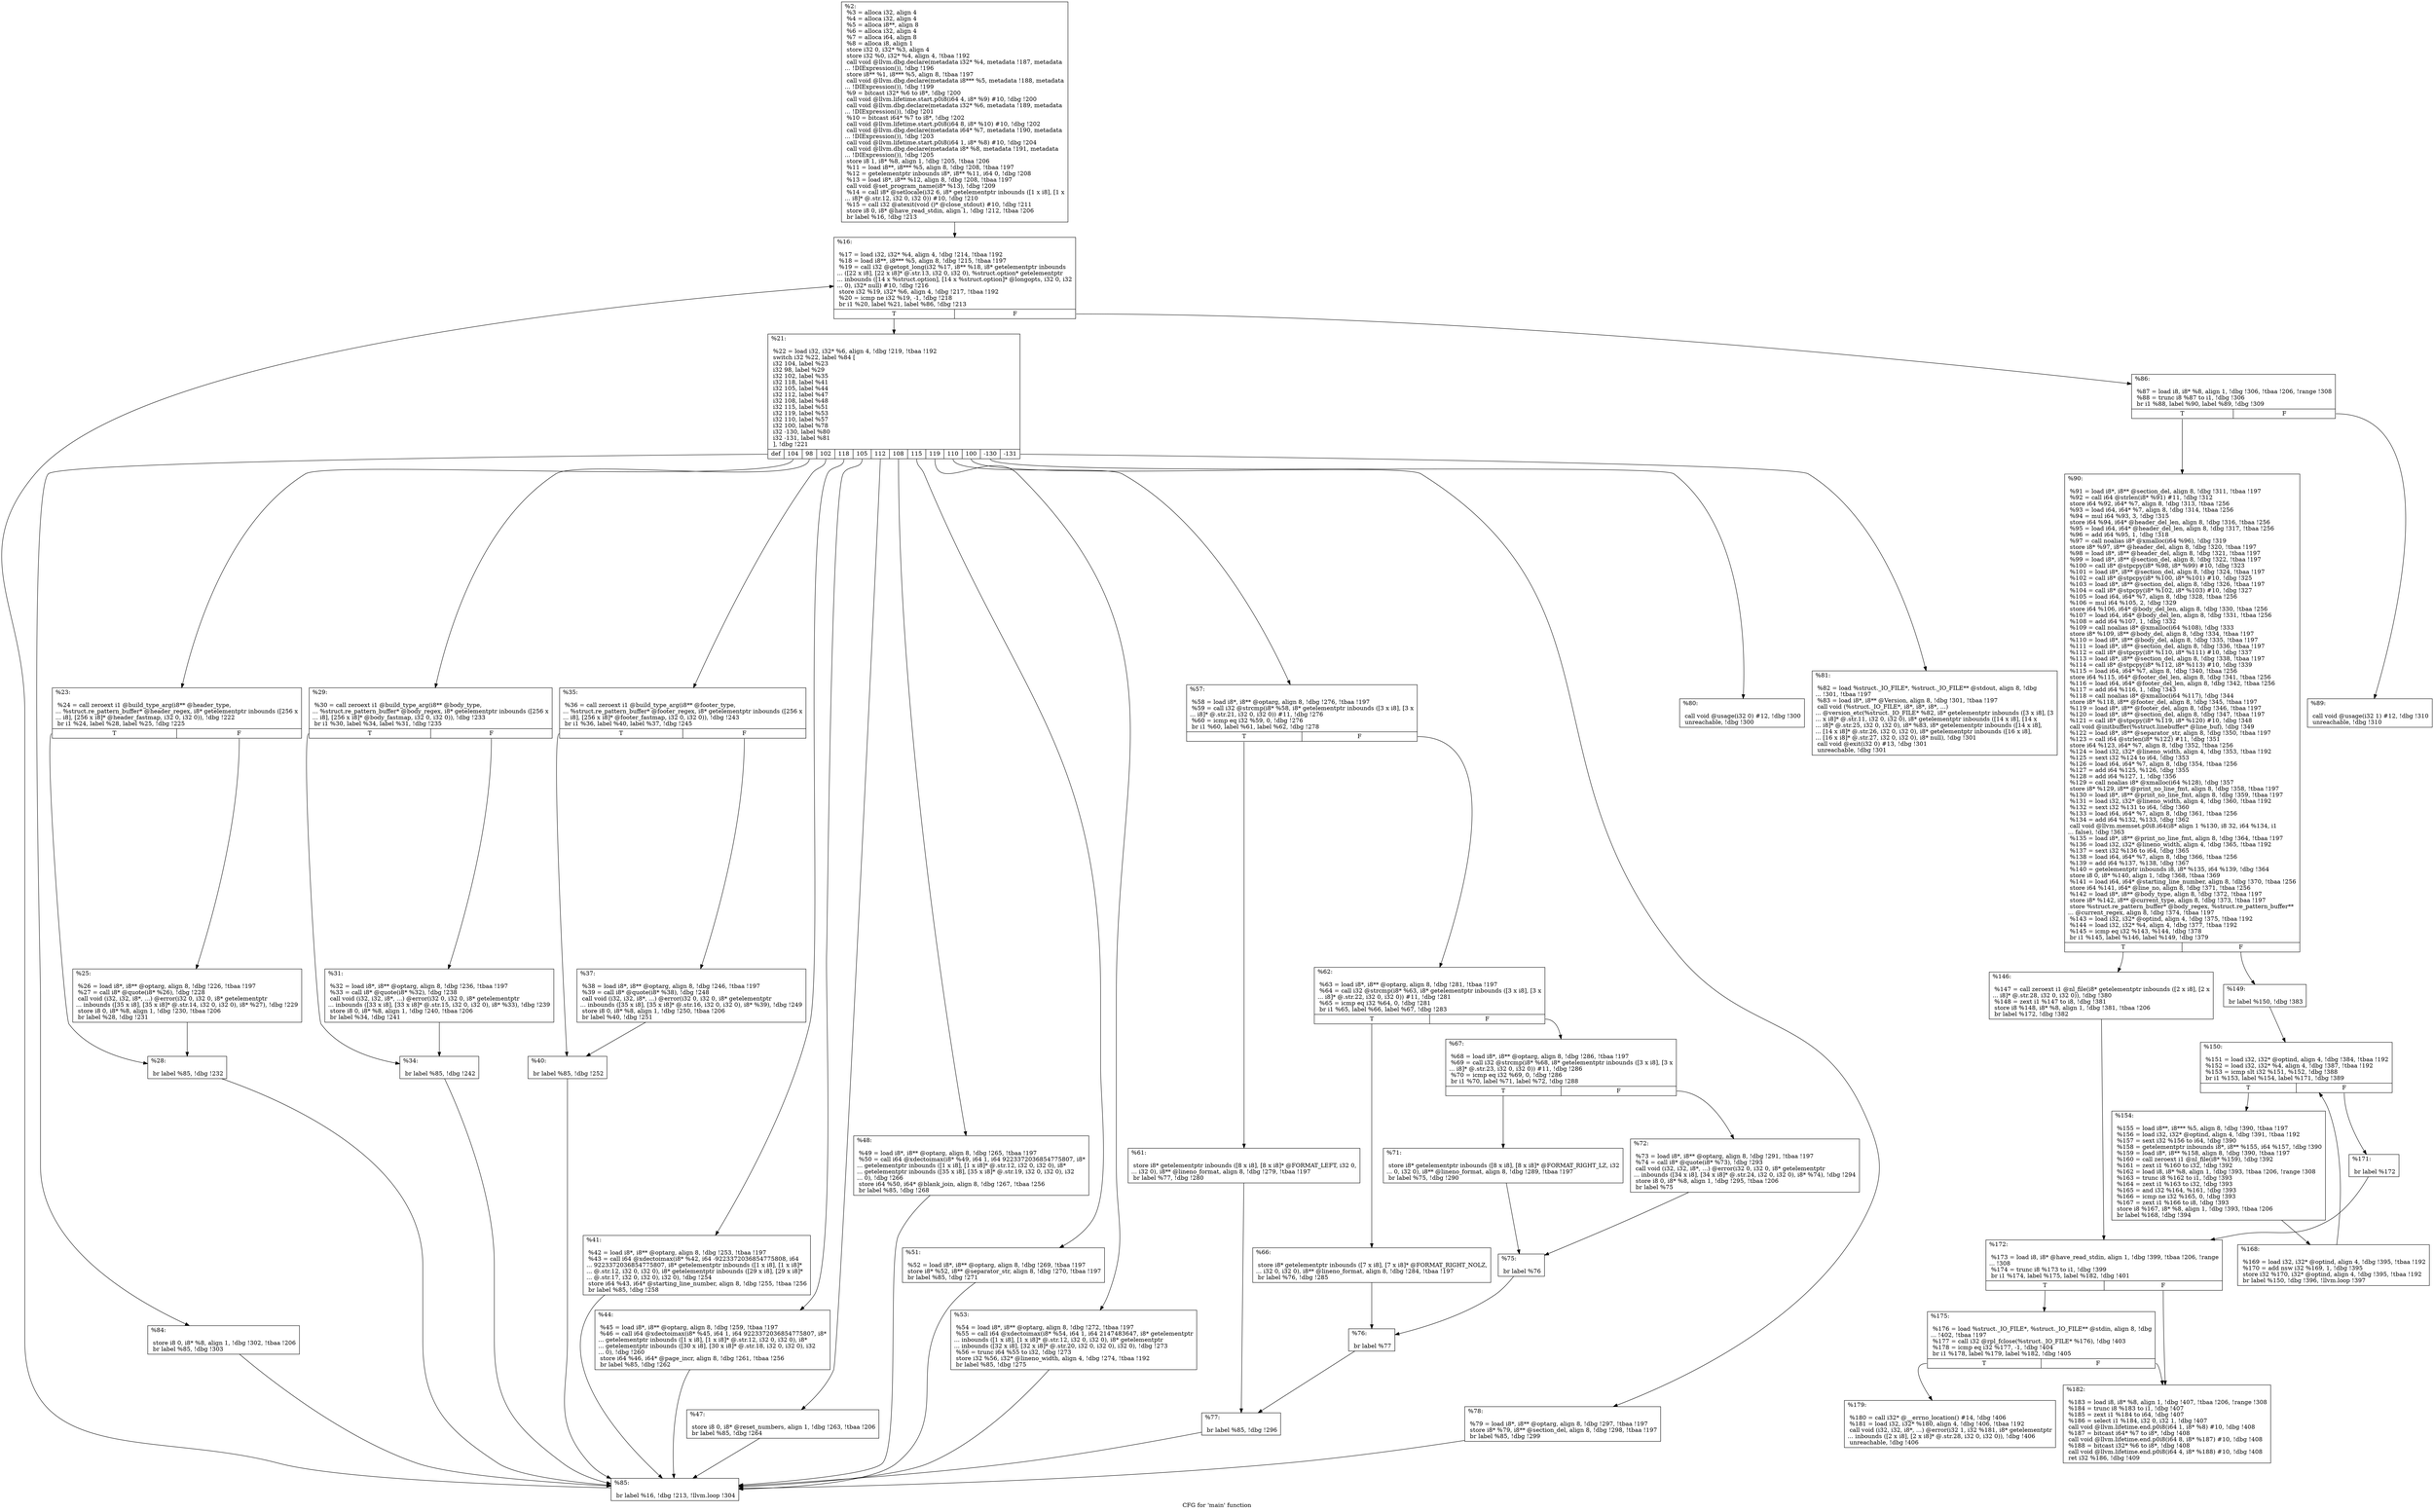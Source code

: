 digraph "CFG for 'main' function" {
	label="CFG for 'main' function";

	Node0xf01350 [shape=record,label="{%2:\l  %3 = alloca i32, align 4\l  %4 = alloca i32, align 4\l  %5 = alloca i8**, align 8\l  %6 = alloca i32, align 4\l  %7 = alloca i64, align 8\l  %8 = alloca i8, align 1\l  store i32 0, i32* %3, align 4\l  store i32 %0, i32* %4, align 4, !tbaa !192\l  call void @llvm.dbg.declare(metadata i32* %4, metadata !187, metadata\l... !DIExpression()), !dbg !196\l  store i8** %1, i8*** %5, align 8, !tbaa !197\l  call void @llvm.dbg.declare(metadata i8*** %5, metadata !188, metadata\l... !DIExpression()), !dbg !199\l  %9 = bitcast i32* %6 to i8*, !dbg !200\l  call void @llvm.lifetime.start.p0i8(i64 4, i8* %9) #10, !dbg !200\l  call void @llvm.dbg.declare(metadata i32* %6, metadata !189, metadata\l... !DIExpression()), !dbg !201\l  %10 = bitcast i64* %7 to i8*, !dbg !202\l  call void @llvm.lifetime.start.p0i8(i64 8, i8* %10) #10, !dbg !202\l  call void @llvm.dbg.declare(metadata i64* %7, metadata !190, metadata\l... !DIExpression()), !dbg !203\l  call void @llvm.lifetime.start.p0i8(i64 1, i8* %8) #10, !dbg !204\l  call void @llvm.dbg.declare(metadata i8* %8, metadata !191, metadata\l... !DIExpression()), !dbg !205\l  store i8 1, i8* %8, align 1, !dbg !205, !tbaa !206\l  %11 = load i8**, i8*** %5, align 8, !dbg !208, !tbaa !197\l  %12 = getelementptr inbounds i8*, i8** %11, i64 0, !dbg !208\l  %13 = load i8*, i8** %12, align 8, !dbg !208, !tbaa !197\l  call void @set_program_name(i8* %13), !dbg !209\l  %14 = call i8* @setlocale(i32 6, i8* getelementptr inbounds ([1 x i8], [1 x\l... i8]* @.str.12, i32 0, i32 0)) #10, !dbg !210\l  %15 = call i32 @atexit(void ()* @close_stdout) #10, !dbg !211\l  store i8 0, i8* @have_read_stdin, align 1, !dbg !212, !tbaa !206\l  br label %16, !dbg !213\l}"];
	Node0xf01350 -> Node0xf01520;
	Node0xf01520 [shape=record,label="{%16:\l\l  %17 = load i32, i32* %4, align 4, !dbg !214, !tbaa !192\l  %18 = load i8**, i8*** %5, align 8, !dbg !215, !tbaa !197\l  %19 = call i32 @getopt_long(i32 %17, i8** %18, i8* getelementptr inbounds\l... ([22 x i8], [22 x i8]* @.str.13, i32 0, i32 0), %struct.option* getelementptr\l... inbounds ([14 x %struct.option], [14 x %struct.option]* @longopts, i32 0, i32\l... 0), i32* null) #10, !dbg !216\l  store i32 %19, i32* %6, align 4, !dbg !217, !tbaa !192\l  %20 = icmp ne i32 %19, -1, !dbg !218\l  br i1 %20, label %21, label %86, !dbg !213\l|{<s0>T|<s1>F}}"];
	Node0xf01520:s0 -> Node0xf01570;
	Node0xf01520:s1 -> Node0xf01f20;
	Node0xf01570 [shape=record,label="{%21:\l\l  %22 = load i32, i32* %6, align 4, !dbg !219, !tbaa !192\l  switch i32 %22, label %84 [\l    i32 104, label %23\l    i32 98, label %29\l    i32 102, label %35\l    i32 118, label %41\l    i32 105, label %44\l    i32 112, label %47\l    i32 108, label %48\l    i32 115, label %51\l    i32 119, label %53\l    i32 110, label %57\l    i32 100, label %78\l    i32 -130, label %80\l    i32 -131, label %81\l  ], !dbg !221\l|{<s0>def|<s1>104|<s2>98|<s3>102|<s4>118|<s5>105|<s6>112|<s7>108|<s8>115|<s9>119|<s10>110|<s11>100|<s12>-130|<s13>-131}}"];
	Node0xf01570:s0 -> Node0xf01e80;
	Node0xf01570:s1 -> Node0xf015c0;
	Node0xf01570:s2 -> Node0xf016b0;
	Node0xf01570:s3 -> Node0xf017a0;
	Node0xf01570:s4 -> Node0xf01890;
	Node0xf01570:s5 -> Node0xf018e0;
	Node0xf01570:s6 -> Node0xf01930;
	Node0xf01570:s7 -> Node0xf01980;
	Node0xf01570:s8 -> Node0xf019d0;
	Node0xf01570:s9 -> Node0xf01a20;
	Node0xf01570:s10 -> Node0xf01a70;
	Node0xf01570:s11 -> Node0xf01d90;
	Node0xf01570:s12 -> Node0xf01de0;
	Node0xf01570:s13 -> Node0xf01e30;
	Node0xf015c0 [shape=record,label="{%23:\l\l  %24 = call zeroext i1 @build_type_arg(i8** @header_type,\l... %struct.re_pattern_buffer* @header_regex, i8* getelementptr inbounds ([256 x\l... i8], [256 x i8]* @header_fastmap, i32 0, i32 0)), !dbg !222\l  br i1 %24, label %28, label %25, !dbg !225\l|{<s0>T|<s1>F}}"];
	Node0xf015c0:s0 -> Node0xf01660;
	Node0xf015c0:s1 -> Node0xf01610;
	Node0xf01610 [shape=record,label="{%25:\l\l  %26 = load i8*, i8** @optarg, align 8, !dbg !226, !tbaa !197\l  %27 = call i8* @quote(i8* %26), !dbg !228\l  call void (i32, i32, i8*, ...) @error(i32 0, i32 0, i8* getelementptr\l... inbounds ([35 x i8], [35 x i8]* @.str.14, i32 0, i32 0), i8* %27), !dbg !229\l  store i8 0, i8* %8, align 1, !dbg !230, !tbaa !206\l  br label %28, !dbg !231\l}"];
	Node0xf01610 -> Node0xf01660;
	Node0xf01660 [shape=record,label="{%28:\l\l  br label %85, !dbg !232\l}"];
	Node0xf01660 -> Node0xf01ed0;
	Node0xf016b0 [shape=record,label="{%29:\l\l  %30 = call zeroext i1 @build_type_arg(i8** @body_type,\l... %struct.re_pattern_buffer* @body_regex, i8* getelementptr inbounds ([256 x\l... i8], [256 x i8]* @body_fastmap, i32 0, i32 0)), !dbg !233\l  br i1 %30, label %34, label %31, !dbg !235\l|{<s0>T|<s1>F}}"];
	Node0xf016b0:s0 -> Node0xf01750;
	Node0xf016b0:s1 -> Node0xf01700;
	Node0xf01700 [shape=record,label="{%31:\l\l  %32 = load i8*, i8** @optarg, align 8, !dbg !236, !tbaa !197\l  %33 = call i8* @quote(i8* %32), !dbg !238\l  call void (i32, i32, i8*, ...) @error(i32 0, i32 0, i8* getelementptr\l... inbounds ([33 x i8], [33 x i8]* @.str.15, i32 0, i32 0), i8* %33), !dbg !239\l  store i8 0, i8* %8, align 1, !dbg !240, !tbaa !206\l  br label %34, !dbg !241\l}"];
	Node0xf01700 -> Node0xf01750;
	Node0xf01750 [shape=record,label="{%34:\l\l  br label %85, !dbg !242\l}"];
	Node0xf01750 -> Node0xf01ed0;
	Node0xf017a0 [shape=record,label="{%35:\l\l  %36 = call zeroext i1 @build_type_arg(i8** @footer_type,\l... %struct.re_pattern_buffer* @footer_regex, i8* getelementptr inbounds ([256 x\l... i8], [256 x i8]* @footer_fastmap, i32 0, i32 0)), !dbg !243\l  br i1 %36, label %40, label %37, !dbg !245\l|{<s0>T|<s1>F}}"];
	Node0xf017a0:s0 -> Node0xf01840;
	Node0xf017a0:s1 -> Node0xf017f0;
	Node0xf017f0 [shape=record,label="{%37:\l\l  %38 = load i8*, i8** @optarg, align 8, !dbg !246, !tbaa !197\l  %39 = call i8* @quote(i8* %38), !dbg !248\l  call void (i32, i32, i8*, ...) @error(i32 0, i32 0, i8* getelementptr\l... inbounds ([35 x i8], [35 x i8]* @.str.16, i32 0, i32 0), i8* %39), !dbg !249\l  store i8 0, i8* %8, align 1, !dbg !250, !tbaa !206\l  br label %40, !dbg !251\l}"];
	Node0xf017f0 -> Node0xf01840;
	Node0xf01840 [shape=record,label="{%40:\l\l  br label %85, !dbg !252\l}"];
	Node0xf01840 -> Node0xf01ed0;
	Node0xf01890 [shape=record,label="{%41:\l\l  %42 = load i8*, i8** @optarg, align 8, !dbg !253, !tbaa !197\l  %43 = call i64 @xdectoimax(i8* %42, i64 -9223372036854775808, i64\l... 9223372036854775807, i8* getelementptr inbounds ([1 x i8], [1 x i8]*\l... @.str.12, i32 0, i32 0), i8* getelementptr inbounds ([29 x i8], [29 x i8]*\l... @.str.17, i32 0, i32 0), i32 0), !dbg !254\l  store i64 %43, i64* @starting_line_number, align 8, !dbg !255, !tbaa !256\l  br label %85, !dbg !258\l}"];
	Node0xf01890 -> Node0xf01ed0;
	Node0xf018e0 [shape=record,label="{%44:\l\l  %45 = load i8*, i8** @optarg, align 8, !dbg !259, !tbaa !197\l  %46 = call i64 @xdectoimax(i8* %45, i64 1, i64 9223372036854775807, i8*\l... getelementptr inbounds ([1 x i8], [1 x i8]* @.str.12, i32 0, i32 0), i8*\l... getelementptr inbounds ([30 x i8], [30 x i8]* @.str.18, i32 0, i32 0), i32\l... 0), !dbg !260\l  store i64 %46, i64* @page_incr, align 8, !dbg !261, !tbaa !256\l  br label %85, !dbg !262\l}"];
	Node0xf018e0 -> Node0xf01ed0;
	Node0xf01930 [shape=record,label="{%47:\l\l  store i8 0, i8* @reset_numbers, align 1, !dbg !263, !tbaa !206\l  br label %85, !dbg !264\l}"];
	Node0xf01930 -> Node0xf01ed0;
	Node0xf01980 [shape=record,label="{%48:\l\l  %49 = load i8*, i8** @optarg, align 8, !dbg !265, !tbaa !197\l  %50 = call i64 @xdectoimax(i8* %49, i64 1, i64 9223372036854775807, i8*\l... getelementptr inbounds ([1 x i8], [1 x i8]* @.str.12, i32 0, i32 0), i8*\l... getelementptr inbounds ([35 x i8], [35 x i8]* @.str.19, i32 0, i32 0), i32\l... 0), !dbg !266\l  store i64 %50, i64* @blank_join, align 8, !dbg !267, !tbaa !256\l  br label %85, !dbg !268\l}"];
	Node0xf01980 -> Node0xf01ed0;
	Node0xf019d0 [shape=record,label="{%51:\l\l  %52 = load i8*, i8** @optarg, align 8, !dbg !269, !tbaa !197\l  store i8* %52, i8** @separator_str, align 8, !dbg !270, !tbaa !197\l  br label %85, !dbg !271\l}"];
	Node0xf019d0 -> Node0xf01ed0;
	Node0xf01a20 [shape=record,label="{%53:\l\l  %54 = load i8*, i8** @optarg, align 8, !dbg !272, !tbaa !197\l  %55 = call i64 @xdectoimax(i8* %54, i64 1, i64 2147483647, i8* getelementptr\l... inbounds ([1 x i8], [1 x i8]* @.str.12, i32 0, i32 0), i8* getelementptr\l... inbounds ([32 x i8], [32 x i8]* @.str.20, i32 0, i32 0), i32 0), !dbg !273\l  %56 = trunc i64 %55 to i32, !dbg !273\l  store i32 %56, i32* @lineno_width, align 4, !dbg !274, !tbaa !192\l  br label %85, !dbg !275\l}"];
	Node0xf01a20 -> Node0xf01ed0;
	Node0xf01a70 [shape=record,label="{%57:\l\l  %58 = load i8*, i8** @optarg, align 8, !dbg !276, !tbaa !197\l  %59 = call i32 @strcmp(i8* %58, i8* getelementptr inbounds ([3 x i8], [3 x\l... i8]* @.str.21, i32 0, i32 0)) #11, !dbg !276\l  %60 = icmp eq i32 %59, 0, !dbg !276\l  br i1 %60, label %61, label %62, !dbg !278\l|{<s0>T|<s1>F}}"];
	Node0xf01a70:s0 -> Node0xf01ac0;
	Node0xf01a70:s1 -> Node0xf01b10;
	Node0xf01ac0 [shape=record,label="{%61:\l\l  store i8* getelementptr inbounds ([8 x i8], [8 x i8]* @FORMAT_LEFT, i32 0,\l... i32 0), i8** @lineno_format, align 8, !dbg !279, !tbaa !197\l  br label %77, !dbg !280\l}"];
	Node0xf01ac0 -> Node0xf01d40;
	Node0xf01b10 [shape=record,label="{%62:\l\l  %63 = load i8*, i8** @optarg, align 8, !dbg !281, !tbaa !197\l  %64 = call i32 @strcmp(i8* %63, i8* getelementptr inbounds ([3 x i8], [3 x\l... i8]* @.str.22, i32 0, i32 0)) #11, !dbg !281\l  %65 = icmp eq i32 %64, 0, !dbg !281\l  br i1 %65, label %66, label %67, !dbg !283\l|{<s0>T|<s1>F}}"];
	Node0xf01b10:s0 -> Node0xf01b60;
	Node0xf01b10:s1 -> Node0xf01bb0;
	Node0xf01b60 [shape=record,label="{%66:\l\l  store i8* getelementptr inbounds ([7 x i8], [7 x i8]* @FORMAT_RIGHT_NOLZ,\l... i32 0, i32 0), i8** @lineno_format, align 8, !dbg !284, !tbaa !197\l  br label %76, !dbg !285\l}"];
	Node0xf01b60 -> Node0xf01cf0;
	Node0xf01bb0 [shape=record,label="{%67:\l\l  %68 = load i8*, i8** @optarg, align 8, !dbg !286, !tbaa !197\l  %69 = call i32 @strcmp(i8* %68, i8* getelementptr inbounds ([3 x i8], [3 x\l... i8]* @.str.23, i32 0, i32 0)) #11, !dbg !286\l  %70 = icmp eq i32 %69, 0, !dbg !286\l  br i1 %70, label %71, label %72, !dbg !288\l|{<s0>T|<s1>F}}"];
	Node0xf01bb0:s0 -> Node0xf01c00;
	Node0xf01bb0:s1 -> Node0xf01c50;
	Node0xf01c00 [shape=record,label="{%71:\l\l  store i8* getelementptr inbounds ([8 x i8], [8 x i8]* @FORMAT_RIGHT_LZ, i32\l... 0, i32 0), i8** @lineno_format, align 8, !dbg !289, !tbaa !197\l  br label %75, !dbg !290\l}"];
	Node0xf01c00 -> Node0xf01ca0;
	Node0xf01c50 [shape=record,label="{%72:\l\l  %73 = load i8*, i8** @optarg, align 8, !dbg !291, !tbaa !197\l  %74 = call i8* @quote(i8* %73), !dbg !293\l  call void (i32, i32, i8*, ...) @error(i32 0, i32 0, i8* getelementptr\l... inbounds ([34 x i8], [34 x i8]* @.str.24, i32 0, i32 0), i8* %74), !dbg !294\l  store i8 0, i8* %8, align 1, !dbg !295, !tbaa !206\l  br label %75\l}"];
	Node0xf01c50 -> Node0xf01ca0;
	Node0xf01ca0 [shape=record,label="{%75:\l\l  br label %76\l}"];
	Node0xf01ca0 -> Node0xf01cf0;
	Node0xf01cf0 [shape=record,label="{%76:\l\l  br label %77\l}"];
	Node0xf01cf0 -> Node0xf01d40;
	Node0xf01d40 [shape=record,label="{%77:\l\l  br label %85, !dbg !296\l}"];
	Node0xf01d40 -> Node0xf01ed0;
	Node0xf01d90 [shape=record,label="{%78:\l\l  %79 = load i8*, i8** @optarg, align 8, !dbg !297, !tbaa !197\l  store i8* %79, i8** @section_del, align 8, !dbg !298, !tbaa !197\l  br label %85, !dbg !299\l}"];
	Node0xf01d90 -> Node0xf01ed0;
	Node0xf01de0 [shape=record,label="{%80:\l\l  call void @usage(i32 0) #12, !dbg !300\l  unreachable, !dbg !300\l}"];
	Node0xf01e30 [shape=record,label="{%81:\l\l  %82 = load %struct._IO_FILE*, %struct._IO_FILE** @stdout, align 8, !dbg\l... !301, !tbaa !197\l  %83 = load i8*, i8** @Version, align 8, !dbg !301, !tbaa !197\l  call void (%struct._IO_FILE*, i8*, i8*, i8*, ...)\l... @version_etc(%struct._IO_FILE* %82, i8* getelementptr inbounds ([3 x i8], [3\l... x i8]* @.str.11, i32 0, i32 0), i8* getelementptr inbounds ([14 x i8], [14 x\l... i8]* @.str.25, i32 0, i32 0), i8* %83, i8* getelementptr inbounds ([14 x i8],\l... [14 x i8]* @.str.26, i32 0, i32 0), i8* getelementptr inbounds ([16 x i8],\l... [16 x i8]* @.str.27, i32 0, i32 0), i8* null), !dbg !301\l  call void @exit(i32 0) #13, !dbg !301\l  unreachable, !dbg !301\l}"];
	Node0xf01e80 [shape=record,label="{%84:\l\l  store i8 0, i8* %8, align 1, !dbg !302, !tbaa !206\l  br label %85, !dbg !303\l}"];
	Node0xf01e80 -> Node0xf01ed0;
	Node0xf01ed0 [shape=record,label="{%85:\l\l  br label %16, !dbg !213, !llvm.loop !304\l}"];
	Node0xf01ed0 -> Node0xf01520;
	Node0xf01f20 [shape=record,label="{%86:\l\l  %87 = load i8, i8* %8, align 1, !dbg !306, !tbaa !206, !range !308\l  %88 = trunc i8 %87 to i1, !dbg !306\l  br i1 %88, label %90, label %89, !dbg !309\l|{<s0>T|<s1>F}}"];
	Node0xf01f20:s0 -> Node0xf01fc0;
	Node0xf01f20:s1 -> Node0xf01f70;
	Node0xf01f70 [shape=record,label="{%89:\l\l  call void @usage(i32 1) #12, !dbg !310\l  unreachable, !dbg !310\l}"];
	Node0xf01fc0 [shape=record,label="{%90:\l\l  %91 = load i8*, i8** @section_del, align 8, !dbg !311, !tbaa !197\l  %92 = call i64 @strlen(i8* %91) #11, !dbg !312\l  store i64 %92, i64* %7, align 8, !dbg !313, !tbaa !256\l  %93 = load i64, i64* %7, align 8, !dbg !314, !tbaa !256\l  %94 = mul i64 %93, 3, !dbg !315\l  store i64 %94, i64* @header_del_len, align 8, !dbg !316, !tbaa !256\l  %95 = load i64, i64* @header_del_len, align 8, !dbg !317, !tbaa !256\l  %96 = add i64 %95, 1, !dbg !318\l  %97 = call noalias i8* @xmalloc(i64 %96), !dbg !319\l  store i8* %97, i8** @header_del, align 8, !dbg !320, !tbaa !197\l  %98 = load i8*, i8** @header_del, align 8, !dbg !321, !tbaa !197\l  %99 = load i8*, i8** @section_del, align 8, !dbg !322, !tbaa !197\l  %100 = call i8* @stpcpy(i8* %98, i8* %99) #10, !dbg !323\l  %101 = load i8*, i8** @section_del, align 8, !dbg !324, !tbaa !197\l  %102 = call i8* @stpcpy(i8* %100, i8* %101) #10, !dbg !325\l  %103 = load i8*, i8** @section_del, align 8, !dbg !326, !tbaa !197\l  %104 = call i8* @stpcpy(i8* %102, i8* %103) #10, !dbg !327\l  %105 = load i64, i64* %7, align 8, !dbg !328, !tbaa !256\l  %106 = mul i64 %105, 2, !dbg !329\l  store i64 %106, i64* @body_del_len, align 8, !dbg !330, !tbaa !256\l  %107 = load i64, i64* @body_del_len, align 8, !dbg !331, !tbaa !256\l  %108 = add i64 %107, 1, !dbg !332\l  %109 = call noalias i8* @xmalloc(i64 %108), !dbg !333\l  store i8* %109, i8** @body_del, align 8, !dbg !334, !tbaa !197\l  %110 = load i8*, i8** @body_del, align 8, !dbg !335, !tbaa !197\l  %111 = load i8*, i8** @section_del, align 8, !dbg !336, !tbaa !197\l  %112 = call i8* @stpcpy(i8* %110, i8* %111) #10, !dbg !337\l  %113 = load i8*, i8** @section_del, align 8, !dbg !338, !tbaa !197\l  %114 = call i8* @stpcpy(i8* %112, i8* %113) #10, !dbg !339\l  %115 = load i64, i64* %7, align 8, !dbg !340, !tbaa !256\l  store i64 %115, i64* @footer_del_len, align 8, !dbg !341, !tbaa !256\l  %116 = load i64, i64* @footer_del_len, align 8, !dbg !342, !tbaa !256\l  %117 = add i64 %116, 1, !dbg !343\l  %118 = call noalias i8* @xmalloc(i64 %117), !dbg !344\l  store i8* %118, i8** @footer_del, align 8, !dbg !345, !tbaa !197\l  %119 = load i8*, i8** @footer_del, align 8, !dbg !346, !tbaa !197\l  %120 = load i8*, i8** @section_del, align 8, !dbg !347, !tbaa !197\l  %121 = call i8* @stpcpy(i8* %119, i8* %120) #10, !dbg !348\l  call void @initbuffer(%struct.linebuffer* @line_buf), !dbg !349\l  %122 = load i8*, i8** @separator_str, align 8, !dbg !350, !tbaa !197\l  %123 = call i64 @strlen(i8* %122) #11, !dbg !351\l  store i64 %123, i64* %7, align 8, !dbg !352, !tbaa !256\l  %124 = load i32, i32* @lineno_width, align 4, !dbg !353, !tbaa !192\l  %125 = sext i32 %124 to i64, !dbg !353\l  %126 = load i64, i64* %7, align 8, !dbg !354, !tbaa !256\l  %127 = add i64 %125, %126, !dbg !355\l  %128 = add i64 %127, 1, !dbg !356\l  %129 = call noalias i8* @xmalloc(i64 %128), !dbg !357\l  store i8* %129, i8** @print_no_line_fmt, align 8, !dbg !358, !tbaa !197\l  %130 = load i8*, i8** @print_no_line_fmt, align 8, !dbg !359, !tbaa !197\l  %131 = load i32, i32* @lineno_width, align 4, !dbg !360, !tbaa !192\l  %132 = sext i32 %131 to i64, !dbg !360\l  %133 = load i64, i64* %7, align 8, !dbg !361, !tbaa !256\l  %134 = add i64 %132, %133, !dbg !362\l  call void @llvm.memset.p0i8.i64(i8* align 1 %130, i8 32, i64 %134, i1\l... false), !dbg !363\l  %135 = load i8*, i8** @print_no_line_fmt, align 8, !dbg !364, !tbaa !197\l  %136 = load i32, i32* @lineno_width, align 4, !dbg !365, !tbaa !192\l  %137 = sext i32 %136 to i64, !dbg !365\l  %138 = load i64, i64* %7, align 8, !dbg !366, !tbaa !256\l  %139 = add i64 %137, %138, !dbg !367\l  %140 = getelementptr inbounds i8, i8* %135, i64 %139, !dbg !364\l  store i8 0, i8* %140, align 1, !dbg !368, !tbaa !369\l  %141 = load i64, i64* @starting_line_number, align 8, !dbg !370, !tbaa !256\l  store i64 %141, i64* @line_no, align 8, !dbg !371, !tbaa !256\l  %142 = load i8*, i8** @body_type, align 8, !dbg !372, !tbaa !197\l  store i8* %142, i8** @current_type, align 8, !dbg !373, !tbaa !197\l  store %struct.re_pattern_buffer* @body_regex, %struct.re_pattern_buffer**\l... @current_regex, align 8, !dbg !374, !tbaa !197\l  %143 = load i32, i32* @optind, align 4, !dbg !375, !tbaa !192\l  %144 = load i32, i32* %4, align 4, !dbg !377, !tbaa !192\l  %145 = icmp eq i32 %143, %144, !dbg !378\l  br i1 %145, label %146, label %149, !dbg !379\l|{<s0>T|<s1>F}}"];
	Node0xf01fc0:s0 -> Node0xf02010;
	Node0xf01fc0:s1 -> Node0xf02060;
	Node0xf02010 [shape=record,label="{%146:\l\l  %147 = call zeroext i1 @nl_file(i8* getelementptr inbounds ([2 x i8], [2 x\l... i8]* @.str.28, i32 0, i32 0)), !dbg !380\l  %148 = zext i1 %147 to i8, !dbg !381\l  store i8 %148, i8* %8, align 1, !dbg !381, !tbaa !206\l  br label %172, !dbg !382\l}"];
	Node0xf02010 -> Node0xf021f0;
	Node0xf02060 [shape=record,label="{%149:\l\l  br label %150, !dbg !383\l}"];
	Node0xf02060 -> Node0xf020b0;
	Node0xf020b0 [shape=record,label="{%150:\l\l  %151 = load i32, i32* @optind, align 4, !dbg !384, !tbaa !192\l  %152 = load i32, i32* %4, align 4, !dbg !387, !tbaa !192\l  %153 = icmp slt i32 %151, %152, !dbg !388\l  br i1 %153, label %154, label %171, !dbg !389\l|{<s0>T|<s1>F}}"];
	Node0xf020b0:s0 -> Node0xf02100;
	Node0xf020b0:s1 -> Node0xf021a0;
	Node0xf02100 [shape=record,label="{%154:\l\l  %155 = load i8**, i8*** %5, align 8, !dbg !390, !tbaa !197\l  %156 = load i32, i32* @optind, align 4, !dbg !391, !tbaa !192\l  %157 = sext i32 %156 to i64, !dbg !390\l  %158 = getelementptr inbounds i8*, i8** %155, i64 %157, !dbg !390\l  %159 = load i8*, i8** %158, align 8, !dbg !390, !tbaa !197\l  %160 = call zeroext i1 @nl_file(i8* %159), !dbg !392\l  %161 = zext i1 %160 to i32, !dbg !392\l  %162 = load i8, i8* %8, align 1, !dbg !393, !tbaa !206, !range !308\l  %163 = trunc i8 %162 to i1, !dbg !393\l  %164 = zext i1 %163 to i32, !dbg !393\l  %165 = and i32 %164, %161, !dbg !393\l  %166 = icmp ne i32 %165, 0, !dbg !393\l  %167 = zext i1 %166 to i8, !dbg !393\l  store i8 %167, i8* %8, align 1, !dbg !393, !tbaa !206\l  br label %168, !dbg !394\l}"];
	Node0xf02100 -> Node0xf02150;
	Node0xf02150 [shape=record,label="{%168:\l\l  %169 = load i32, i32* @optind, align 4, !dbg !395, !tbaa !192\l  %170 = add nsw i32 %169, 1, !dbg !395\l  store i32 %170, i32* @optind, align 4, !dbg !395, !tbaa !192\l  br label %150, !dbg !396, !llvm.loop !397\l}"];
	Node0xf02150 -> Node0xf020b0;
	Node0xf021a0 [shape=record,label="{%171:\l\l  br label %172\l}"];
	Node0xf021a0 -> Node0xf021f0;
	Node0xf021f0 [shape=record,label="{%172:\l\l  %173 = load i8, i8* @have_read_stdin, align 1, !dbg !399, !tbaa !206, !range\l... !308\l  %174 = trunc i8 %173 to i1, !dbg !399\l  br i1 %174, label %175, label %182, !dbg !401\l|{<s0>T|<s1>F}}"];
	Node0xf021f0:s0 -> Node0xf02240;
	Node0xf021f0:s1 -> Node0xf022e0;
	Node0xf02240 [shape=record,label="{%175:\l\l  %176 = load %struct._IO_FILE*, %struct._IO_FILE** @stdin, align 8, !dbg\l... !402, !tbaa !197\l  %177 = call i32 @rpl_fclose(%struct._IO_FILE* %176), !dbg !403\l  %178 = icmp eq i32 %177, -1, !dbg !404\l  br i1 %178, label %179, label %182, !dbg !405\l|{<s0>T|<s1>F}}"];
	Node0xf02240:s0 -> Node0xf02290;
	Node0xf02240:s1 -> Node0xf022e0;
	Node0xf02290 [shape=record,label="{%179:\l\l  %180 = call i32* @__errno_location() #14, !dbg !406\l  %181 = load i32, i32* %180, align 4, !dbg !406, !tbaa !192\l  call void (i32, i32, i8*, ...) @error(i32 1, i32 %181, i8* getelementptr\l... inbounds ([2 x i8], [2 x i8]* @.str.28, i32 0, i32 0)), !dbg !406\l  unreachable, !dbg !406\l}"];
	Node0xf022e0 [shape=record,label="{%182:\l\l  %183 = load i8, i8* %8, align 1, !dbg !407, !tbaa !206, !range !308\l  %184 = trunc i8 %183 to i1, !dbg !407\l  %185 = zext i1 %184 to i64, !dbg !407\l  %186 = select i1 %184, i32 0, i32 1, !dbg !407\l  call void @llvm.lifetime.end.p0i8(i64 1, i8* %8) #10, !dbg !408\l  %187 = bitcast i64* %7 to i8*, !dbg !408\l  call void @llvm.lifetime.end.p0i8(i64 8, i8* %187) #10, !dbg !408\l  %188 = bitcast i32* %6 to i8*, !dbg !408\l  call void @llvm.lifetime.end.p0i8(i64 4, i8* %188) #10, !dbg !408\l  ret i32 %186, !dbg !409\l}"];
}
